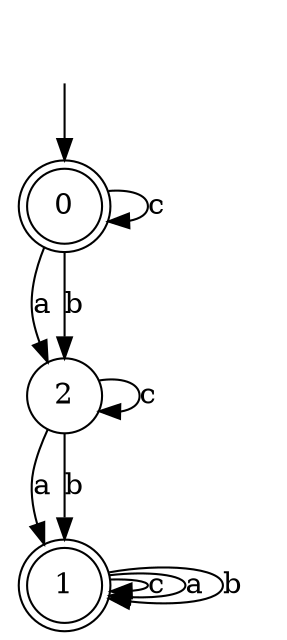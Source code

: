 digraph g {
__start [label=""shape=none]
	0[shape="doublecircle" label="0"]
	1[shape="doublecircle" label="1"]
	2[shape="circle" label="2"]
__start -> 0
	0->0 [label="c"]
	0->2 [label="a"]
	0->2 [label="b"]
	1->1 [label="c"]
	1->1 [label="a"]
	1->1 [label="b"]
	2->2 [label="c"]
	2->1 [label="a"]
	2->1 [label="b"]
}